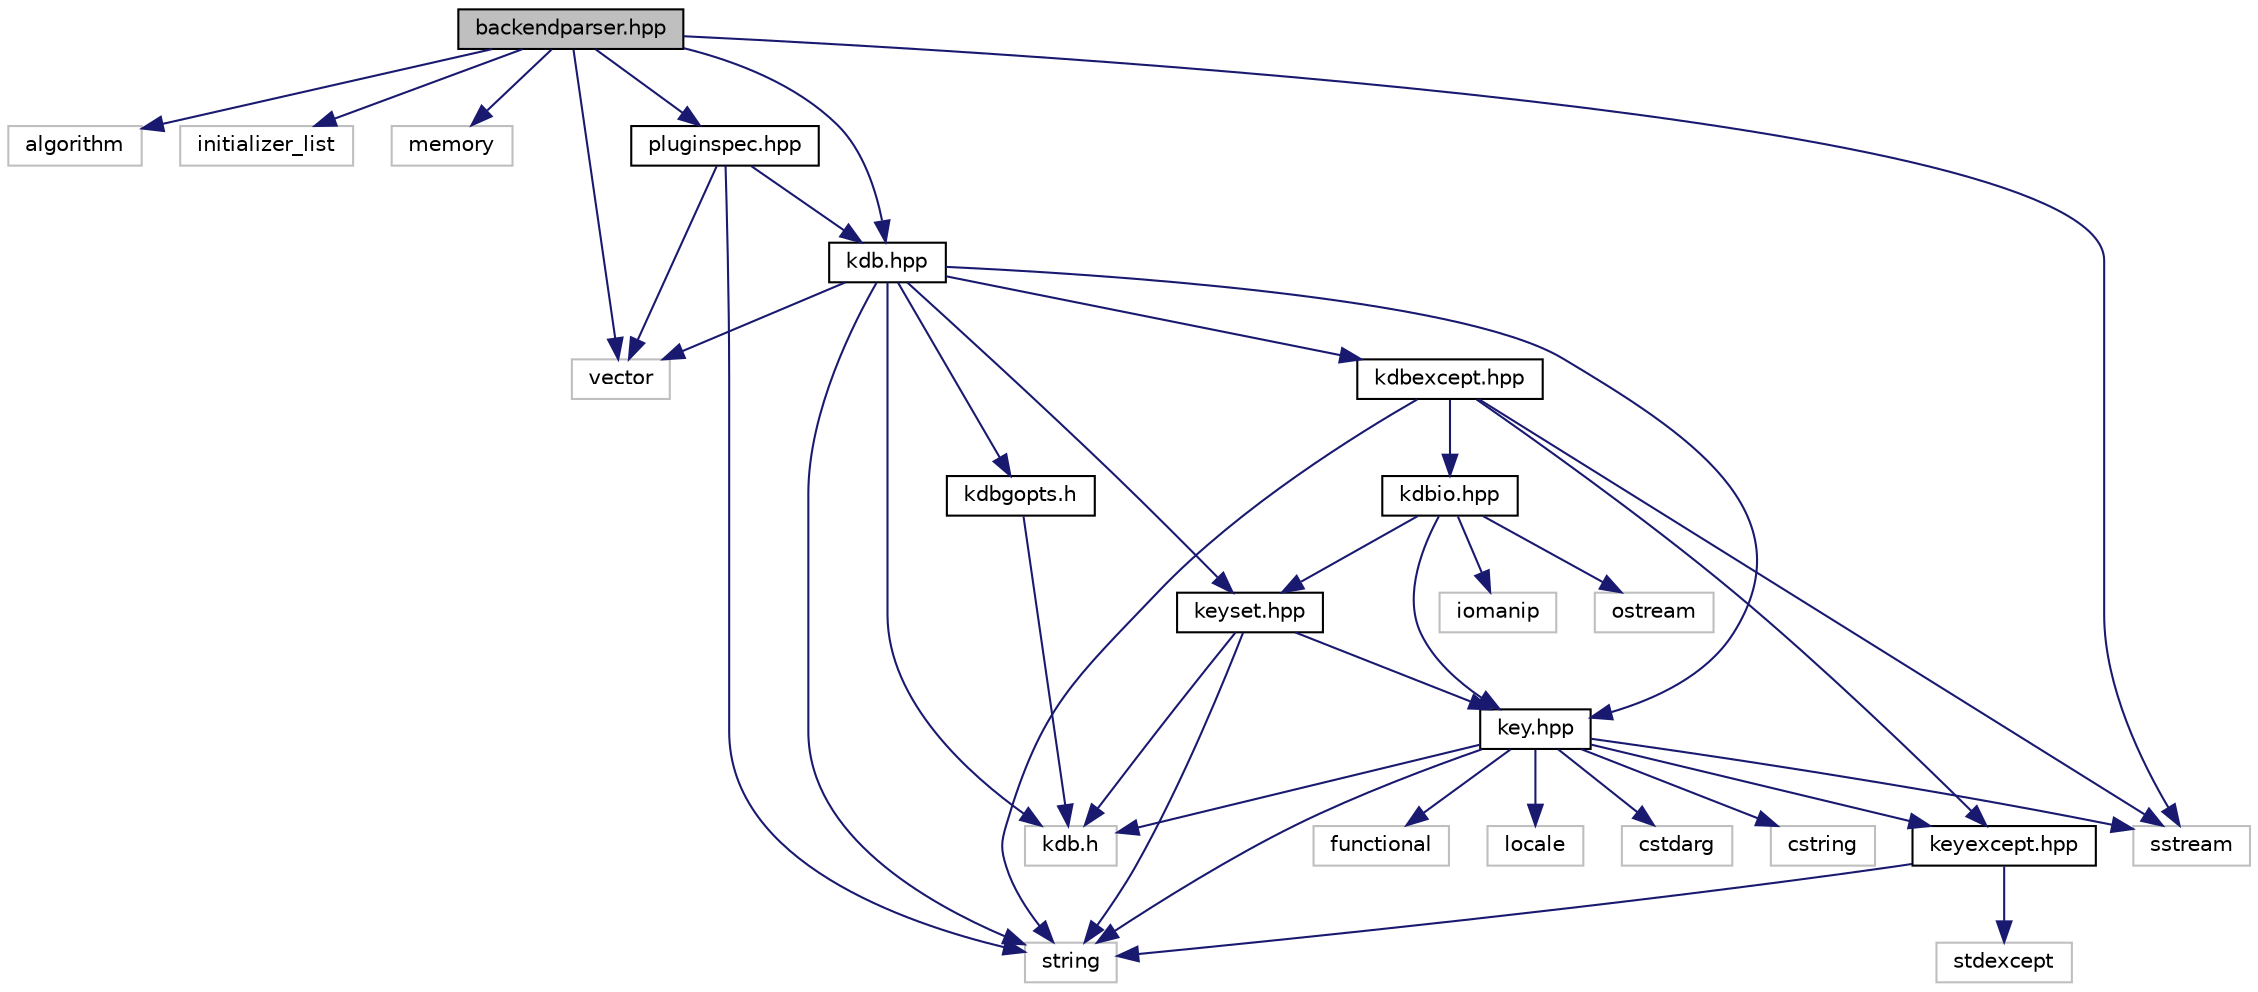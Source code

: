 digraph "backendparser.hpp"
{
  edge [fontname="Helvetica",fontsize="10",labelfontname="Helvetica",labelfontsize="10"];
  node [fontname="Helvetica",fontsize="10",shape=record];
  Node0 [label="backendparser.hpp",height=0.2,width=0.4,color="black", fillcolor="grey75", style="filled", fontcolor="black"];
  Node0 -> Node1 [color="midnightblue",fontsize="10",style="solid",fontname="Helvetica"];
  Node1 [label="algorithm",height=0.2,width=0.4,color="grey75", fillcolor="white", style="filled"];
  Node0 -> Node2 [color="midnightblue",fontsize="10",style="solid",fontname="Helvetica"];
  Node2 [label="initializer_list",height=0.2,width=0.4,color="grey75", fillcolor="white", style="filled"];
  Node0 -> Node3 [color="midnightblue",fontsize="10",style="solid",fontname="Helvetica"];
  Node3 [label="memory",height=0.2,width=0.4,color="grey75", fillcolor="white", style="filled"];
  Node0 -> Node4 [color="midnightblue",fontsize="10",style="solid",fontname="Helvetica"];
  Node4 [label="sstream",height=0.2,width=0.4,color="grey75", fillcolor="white", style="filled"];
  Node0 -> Node5 [color="midnightblue",fontsize="10",style="solid",fontname="Helvetica"];
  Node5 [label="vector",height=0.2,width=0.4,color="grey75", fillcolor="white", style="filled"];
  Node0 -> Node6 [color="midnightblue",fontsize="10",style="solid",fontname="Helvetica"];
  Node6 [label="pluginspec.hpp",height=0.2,width=0.4,color="black", fillcolor="white", style="filled",URL="$pluginspec_8hpp.html",tooltip="Interface to specify which plugin is meant. "];
  Node6 -> Node7 [color="midnightblue",fontsize="10",style="solid",fontname="Helvetica"];
  Node7 [label="string",height=0.2,width=0.4,color="grey75", fillcolor="white", style="filled"];
  Node6 -> Node5 [color="midnightblue",fontsize="10",style="solid",fontname="Helvetica"];
  Node6 -> Node8 [color="midnightblue",fontsize="10",style="solid",fontname="Helvetica"];
  Node8 [label="kdb.hpp",height=0.2,width=0.4,color="black", fillcolor="white", style="filled",URL="$kdb_8hpp.html"];
  Node8 -> Node7 [color="midnightblue",fontsize="10",style="solid",fontname="Helvetica"];
  Node8 -> Node5 [color="midnightblue",fontsize="10",style="solid",fontname="Helvetica"];
  Node8 -> Node9 [color="midnightblue",fontsize="10",style="solid",fontname="Helvetica"];
  Node9 [label="kdbexcept.hpp",height=0.2,width=0.4,color="black", fillcolor="white", style="filled",URL="$kdbexcept_8hpp.html"];
  Node9 -> Node10 [color="midnightblue",fontsize="10",style="solid",fontname="Helvetica"];
  Node10 [label="keyexcept.hpp",height=0.2,width=0.4,color="black", fillcolor="white", style="filled",URL="$keyexcept_8hpp.html"];
  Node10 -> Node11 [color="midnightblue",fontsize="10",style="solid",fontname="Helvetica"];
  Node11 [label="stdexcept",height=0.2,width=0.4,color="grey75", fillcolor="white", style="filled"];
  Node10 -> Node7 [color="midnightblue",fontsize="10",style="solid",fontname="Helvetica"];
  Node9 -> Node4 [color="midnightblue",fontsize="10",style="solid",fontname="Helvetica"];
  Node9 -> Node7 [color="midnightblue",fontsize="10",style="solid",fontname="Helvetica"];
  Node9 -> Node12 [color="midnightblue",fontsize="10",style="solid",fontname="Helvetica"];
  Node12 [label="kdbio.hpp",height=0.2,width=0.4,color="black", fillcolor="white", style="filled",URL="$kdbio_8hpp.html"];
  Node12 -> Node13 [color="midnightblue",fontsize="10",style="solid",fontname="Helvetica"];
  Node13 [label="key.hpp",height=0.2,width=0.4,color="black", fillcolor="white", style="filled",URL="$key_8hpp.html"];
  Node13 -> Node14 [color="midnightblue",fontsize="10",style="solid",fontname="Helvetica"];
  Node14 [label="cstdarg",height=0.2,width=0.4,color="grey75", fillcolor="white", style="filled"];
  Node13 -> Node15 [color="midnightblue",fontsize="10",style="solid",fontname="Helvetica"];
  Node15 [label="cstring",height=0.2,width=0.4,color="grey75", fillcolor="white", style="filled"];
  Node13 -> Node16 [color="midnightblue",fontsize="10",style="solid",fontname="Helvetica"];
  Node16 [label="functional",height=0.2,width=0.4,color="grey75", fillcolor="white", style="filled"];
  Node13 -> Node17 [color="midnightblue",fontsize="10",style="solid",fontname="Helvetica"];
  Node17 [label="locale",height=0.2,width=0.4,color="grey75", fillcolor="white", style="filled"];
  Node13 -> Node4 [color="midnightblue",fontsize="10",style="solid",fontname="Helvetica"];
  Node13 -> Node7 [color="midnightblue",fontsize="10",style="solid",fontname="Helvetica"];
  Node13 -> Node10 [color="midnightblue",fontsize="10",style="solid",fontname="Helvetica"];
  Node13 -> Node18 [color="midnightblue",fontsize="10",style="solid",fontname="Helvetica"];
  Node18 [label="kdb.h",height=0.2,width=0.4,color="grey75", fillcolor="white", style="filled"];
  Node12 -> Node19 [color="midnightblue",fontsize="10",style="solid",fontname="Helvetica"];
  Node19 [label="keyset.hpp",height=0.2,width=0.4,color="black", fillcolor="white", style="filled",URL="$keyset_8hpp.html"];
  Node19 -> Node7 [color="midnightblue",fontsize="10",style="solid",fontname="Helvetica"];
  Node19 -> Node13 [color="midnightblue",fontsize="10",style="solid",fontname="Helvetica"];
  Node19 -> Node18 [color="midnightblue",fontsize="10",style="solid",fontname="Helvetica"];
  Node12 -> Node20 [color="midnightblue",fontsize="10",style="solid",fontname="Helvetica"];
  Node20 [label="iomanip",height=0.2,width=0.4,color="grey75", fillcolor="white", style="filled"];
  Node12 -> Node21 [color="midnightblue",fontsize="10",style="solid",fontname="Helvetica"];
  Node21 [label="ostream",height=0.2,width=0.4,color="grey75", fillcolor="white", style="filled"];
  Node8 -> Node13 [color="midnightblue",fontsize="10",style="solid",fontname="Helvetica"];
  Node8 -> Node19 [color="midnightblue",fontsize="10",style="solid",fontname="Helvetica"];
  Node8 -> Node18 [color="midnightblue",fontsize="10",style="solid",fontname="Helvetica"];
  Node8 -> Node22 [color="midnightblue",fontsize="10",style="solid",fontname="Helvetica"];
  Node22 [label="kdbgopts.h",height=0.2,width=0.4,color="black", fillcolor="white", style="filled",URL="$kdbgopts_8h.html",tooltip="Gopts contract. "];
  Node22 -> Node18 [color="midnightblue",fontsize="10",style="solid",fontname="Helvetica"];
  Node0 -> Node8 [color="midnightblue",fontsize="10",style="solid",fontname="Helvetica"];
}

